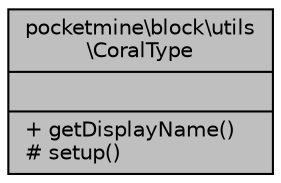 digraph "pocketmine\block\utils\CoralType"
{
 // INTERACTIVE_SVG=YES
 // LATEX_PDF_SIZE
  edge [fontname="Helvetica",fontsize="10",labelfontname="Helvetica",labelfontsize="10"];
  node [fontname="Helvetica",fontsize="10",shape=record];
  Node1 [label="{pocketmine\\block\\utils\l\\CoralType\n||+ getDisplayName()\l# setup()\l}",height=0.2,width=0.4,color="black", fillcolor="grey75", style="filled", fontcolor="black",tooltip=" "];
}
